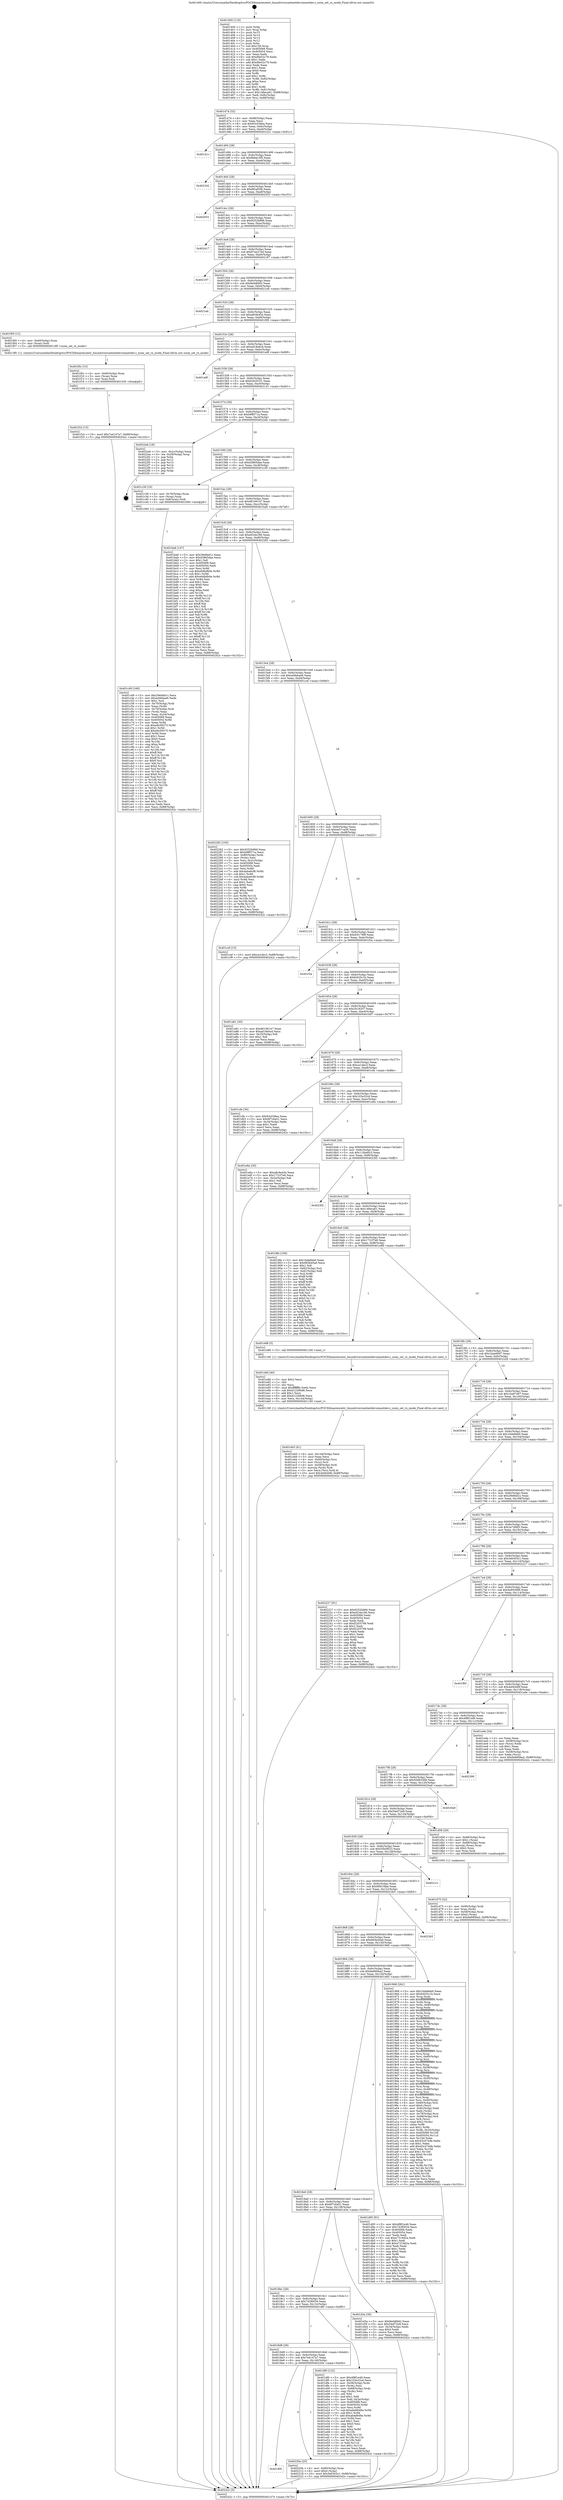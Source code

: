 digraph "0x401400" {
  label = "0x401400 (/mnt/c/Users/mathe/Desktop/tcc/POCII/binaries/extr_linuxdriversnetnetdevsimnetdev.c_nsim_set_rx_mode_Final-ollvm.out::main(0))"
  labelloc = "t"
  node[shape=record]

  Entry [label="",width=0.3,height=0.3,shape=circle,fillcolor=black,style=filled]
  "0x401474" [label="{
     0x401474 [32]\l
     | [instrs]\l
     &nbsp;&nbsp;0x401474 \<+6\>: mov -0x88(%rbp),%eax\l
     &nbsp;&nbsp;0x40147a \<+2\>: mov %eax,%ecx\l
     &nbsp;&nbsp;0x40147c \<+6\>: sub $0x83c038ea,%ecx\l
     &nbsp;&nbsp;0x401482 \<+6\>: mov %eax,-0x9c(%rbp)\l
     &nbsp;&nbsp;0x401488 \<+6\>: mov %ecx,-0xa0(%rbp)\l
     &nbsp;&nbsp;0x40148e \<+6\>: je 0000000000401d1c \<main+0x91c\>\l
  }"]
  "0x401d1c" [label="{
     0x401d1c\l
  }", style=dashed]
  "0x401494" [label="{
     0x401494 [28]\l
     | [instrs]\l
     &nbsp;&nbsp;0x401494 \<+5\>: jmp 0000000000401499 \<main+0x99\>\l
     &nbsp;&nbsp;0x401499 \<+6\>: mov -0x9c(%rbp),%eax\l
     &nbsp;&nbsp;0x40149f \<+5\>: sub $0x8bbec3f5,%eax\l
     &nbsp;&nbsp;0x4014a4 \<+6\>: mov %eax,-0xa4(%rbp)\l
     &nbsp;&nbsp;0x4014aa \<+6\>: je 0000000000402342 \<main+0xf42\>\l
  }"]
  Exit [label="",width=0.3,height=0.3,shape=circle,fillcolor=black,style=filled,peripheries=2]
  "0x402342" [label="{
     0x402342\l
  }", style=dashed]
  "0x4014b0" [label="{
     0x4014b0 [28]\l
     | [instrs]\l
     &nbsp;&nbsp;0x4014b0 \<+5\>: jmp 00000000004014b5 \<main+0xb5\>\l
     &nbsp;&nbsp;0x4014b5 \<+6\>: mov -0x9c(%rbp),%eax\l
     &nbsp;&nbsp;0x4014bb \<+5\>: sub $0x8fcaf20b,%eax\l
     &nbsp;&nbsp;0x4014c0 \<+6\>: mov %eax,-0xa8(%rbp)\l
     &nbsp;&nbsp;0x4014c6 \<+6\>: je 0000000000402053 \<main+0xc53\>\l
  }"]
  "0x4018f4" [label="{
     0x4018f4\l
  }", style=dashed]
  "0x402053" [label="{
     0x402053\l
  }", style=dashed]
  "0x4014cc" [label="{
     0x4014cc [28]\l
     | [instrs]\l
     &nbsp;&nbsp;0x4014cc \<+5\>: jmp 00000000004014d1 \<main+0xd1\>\l
     &nbsp;&nbsp;0x4014d1 \<+6\>: mov -0x9c(%rbp),%eax\l
     &nbsp;&nbsp;0x4014d7 \<+5\>: sub $0x9252b866,%eax\l
     &nbsp;&nbsp;0x4014dc \<+6\>: mov %eax,-0xac(%rbp)\l
     &nbsp;&nbsp;0x4014e2 \<+6\>: je 0000000000402417 \<main+0x1017\>\l
  }"]
  "0x40220e" [label="{
     0x40220e [25]\l
     | [instrs]\l
     &nbsp;&nbsp;0x40220e \<+4\>: mov -0x80(%rbp),%rax\l
     &nbsp;&nbsp;0x402212 \<+6\>: movl $0x0,(%rax)\l
     &nbsp;&nbsp;0x402218 \<+10\>: movl $0x3e6303c1,-0x88(%rbp)\l
     &nbsp;&nbsp;0x402222 \<+5\>: jmp 000000000040242c \<main+0x102c\>\l
  }"]
  "0x402417" [label="{
     0x402417\l
  }", style=dashed]
  "0x4014e8" [label="{
     0x4014e8 [28]\l
     | [instrs]\l
     &nbsp;&nbsp;0x4014e8 \<+5\>: jmp 00000000004014ed \<main+0xed\>\l
     &nbsp;&nbsp;0x4014ed \<+6\>: mov -0x9c(%rbp),%eax\l
     &nbsp;&nbsp;0x4014f3 \<+5\>: sub $0x97ae27ed,%eax\l
     &nbsp;&nbsp;0x4014f8 \<+6\>: mov %eax,-0xb0(%rbp)\l
     &nbsp;&nbsp;0x4014fe \<+6\>: je 0000000000402197 \<main+0xd97\>\l
  }"]
  "0x401f1b" [label="{
     0x401f1b [15]\l
     | [instrs]\l
     &nbsp;&nbsp;0x401f1b \<+10\>: movl $0x7e4147a7,-0x88(%rbp)\l
     &nbsp;&nbsp;0x401f25 \<+5\>: jmp 000000000040242c \<main+0x102c\>\l
  }"]
  "0x402197" [label="{
     0x402197\l
  }", style=dashed]
  "0x401504" [label="{
     0x401504 [28]\l
     | [instrs]\l
     &nbsp;&nbsp;0x401504 \<+5\>: jmp 0000000000401509 \<main+0x109\>\l
     &nbsp;&nbsp;0x401509 \<+6\>: mov -0x9c(%rbp),%eax\l
     &nbsp;&nbsp;0x40150f \<+5\>: sub $0x9eddfdd2,%eax\l
     &nbsp;&nbsp;0x401514 \<+6\>: mov %eax,-0xb4(%rbp)\l
     &nbsp;&nbsp;0x40151a \<+6\>: je 00000000004021eb \<main+0xdeb\>\l
  }"]
  "0x401f0c" [label="{
     0x401f0c [15]\l
     | [instrs]\l
     &nbsp;&nbsp;0x401f0c \<+4\>: mov -0x60(%rbp),%rax\l
     &nbsp;&nbsp;0x401f10 \<+3\>: mov (%rax),%rax\l
     &nbsp;&nbsp;0x401f13 \<+3\>: mov %rax,%rdi\l
     &nbsp;&nbsp;0x401f16 \<+5\>: call 0000000000401030 \<free@plt\>\l
     | [calls]\l
     &nbsp;&nbsp;0x401030 \{1\} (unknown)\l
  }"]
  "0x4021eb" [label="{
     0x4021eb\l
  }", style=dashed]
  "0x401520" [label="{
     0x401520 [28]\l
     | [instrs]\l
     &nbsp;&nbsp;0x401520 \<+5\>: jmp 0000000000401525 \<main+0x125\>\l
     &nbsp;&nbsp;0x401525 \<+6\>: mov -0x9c(%rbp),%eax\l
     &nbsp;&nbsp;0x40152b \<+5\>: sub $0xa8c9e45e,%eax\l
     &nbsp;&nbsp;0x401530 \<+6\>: mov %eax,-0xb8(%rbp)\l
     &nbsp;&nbsp;0x401536 \<+6\>: je 0000000000401f00 \<main+0xb00\>\l
  }"]
  "0x401eb5" [label="{
     0x401eb5 [41]\l
     | [instrs]\l
     &nbsp;&nbsp;0x401eb5 \<+6\>: mov -0x144(%rbp),%ecx\l
     &nbsp;&nbsp;0x401ebb \<+3\>: imul %eax,%ecx\l
     &nbsp;&nbsp;0x401ebe \<+4\>: mov -0x60(%rbp),%rsi\l
     &nbsp;&nbsp;0x401ec2 \<+3\>: mov (%rsi),%rsi\l
     &nbsp;&nbsp;0x401ec5 \<+4\>: mov -0x58(%rbp),%rdi\l
     &nbsp;&nbsp;0x401ec9 \<+3\>: movslq (%rdi),%rdi\l
     &nbsp;&nbsp;0x401ecc \<+3\>: mov %ecx,(%rsi,%rdi,4)\l
     &nbsp;&nbsp;0x401ecf \<+10\>: movl $0x4ef4446f,-0x88(%rbp)\l
     &nbsp;&nbsp;0x401ed9 \<+5\>: jmp 000000000040242c \<main+0x102c\>\l
  }"]
  "0x401f00" [label="{
     0x401f00 [12]\l
     | [instrs]\l
     &nbsp;&nbsp;0x401f00 \<+4\>: mov -0x60(%rbp),%rax\l
     &nbsp;&nbsp;0x401f04 \<+3\>: mov (%rax),%rdi\l
     &nbsp;&nbsp;0x401f07 \<+5\>: call 00000000004013f0 \<nsim_set_rx_mode\>\l
     | [calls]\l
     &nbsp;&nbsp;0x4013f0 \{1\} (/mnt/c/Users/mathe/Desktop/tcc/POCII/binaries/extr_linuxdriversnetnetdevsimnetdev.c_nsim_set_rx_mode_Final-ollvm.out::nsim_set_rx_mode)\l
  }"]
  "0x40153c" [label="{
     0x40153c [28]\l
     | [instrs]\l
     &nbsp;&nbsp;0x40153c \<+5\>: jmp 0000000000401541 \<main+0x141\>\l
     &nbsp;&nbsp;0x401541 \<+6\>: mov -0x9c(%rbp),%eax\l
     &nbsp;&nbsp;0x401547 \<+5\>: sub $0xad18ebcd,%eax\l
     &nbsp;&nbsp;0x40154c \<+6\>: mov %eax,-0xbc(%rbp)\l
     &nbsp;&nbsp;0x401552 \<+6\>: je 0000000000401a9f \<main+0x69f\>\l
  }"]
  "0x401e8d" [label="{
     0x401e8d [40]\l
     | [instrs]\l
     &nbsp;&nbsp;0x401e8d \<+5\>: mov $0x2,%ecx\l
     &nbsp;&nbsp;0x401e92 \<+1\>: cltd\l
     &nbsp;&nbsp;0x401e93 \<+2\>: idiv %ecx\l
     &nbsp;&nbsp;0x401e95 \<+6\>: imul $0xfffffffe,%edx,%ecx\l
     &nbsp;&nbsp;0x401e9b \<+6\>: sub $0xd12266d6,%ecx\l
     &nbsp;&nbsp;0x401ea1 \<+3\>: add $0x1,%ecx\l
     &nbsp;&nbsp;0x401ea4 \<+6\>: add $0xd12266d6,%ecx\l
     &nbsp;&nbsp;0x401eaa \<+6\>: mov %ecx,-0x144(%rbp)\l
     &nbsp;&nbsp;0x401eb0 \<+5\>: call 0000000000401160 \<next_i\>\l
     | [calls]\l
     &nbsp;&nbsp;0x401160 \{1\} (/mnt/c/Users/mathe/Desktop/tcc/POCII/binaries/extr_linuxdriversnetnetdevsimnetdev.c_nsim_set_rx_mode_Final-ollvm.out::next_i)\l
  }"]
  "0x401a9f" [label="{
     0x401a9f\l
  }", style=dashed]
  "0x401558" [label="{
     0x401558 [28]\l
     | [instrs]\l
     &nbsp;&nbsp;0x401558 \<+5\>: jmp 000000000040155d \<main+0x15d\>\l
     &nbsp;&nbsp;0x40155d \<+6\>: mov -0x9c(%rbp),%eax\l
     &nbsp;&nbsp;0x401563 \<+5\>: sub $0xb2b2f101,%eax\l
     &nbsp;&nbsp;0x401568 \<+6\>: mov %eax,-0xc0(%rbp)\l
     &nbsp;&nbsp;0x40156e \<+6\>: je 0000000000402141 \<main+0xd41\>\l
  }"]
  "0x4018d8" [label="{
     0x4018d8 [28]\l
     | [instrs]\l
     &nbsp;&nbsp;0x4018d8 \<+5\>: jmp 00000000004018dd \<main+0x4dd\>\l
     &nbsp;&nbsp;0x4018dd \<+6\>: mov -0x9c(%rbp),%eax\l
     &nbsp;&nbsp;0x4018e3 \<+5\>: sub $0x7e4147a7,%eax\l
     &nbsp;&nbsp;0x4018e8 \<+6\>: mov %eax,-0x140(%rbp)\l
     &nbsp;&nbsp;0x4018ee \<+6\>: je 000000000040220e \<main+0xe0e\>\l
  }"]
  "0x402141" [label="{
     0x402141\l
  }", style=dashed]
  "0x401574" [label="{
     0x401574 [28]\l
     | [instrs]\l
     &nbsp;&nbsp;0x401574 \<+5\>: jmp 0000000000401579 \<main+0x179\>\l
     &nbsp;&nbsp;0x401579 \<+6\>: mov -0x9c(%rbp),%eax\l
     &nbsp;&nbsp;0x40157f \<+5\>: sub $0xb9ff371a,%eax\l
     &nbsp;&nbsp;0x401584 \<+6\>: mov %eax,-0xc4(%rbp)\l
     &nbsp;&nbsp;0x40158a \<+6\>: je 00000000004022eb \<main+0xeeb\>\l
  }"]
  "0x401df0" [label="{
     0x401df0 [122]\l
     | [instrs]\l
     &nbsp;&nbsp;0x401df0 \<+5\>: mov $0x4f8f1e46,%eax\l
     &nbsp;&nbsp;0x401df5 \<+5\>: mov $0x103e32cd,%ecx\l
     &nbsp;&nbsp;0x401dfa \<+4\>: mov -0x58(%rbp),%rdx\l
     &nbsp;&nbsp;0x401dfe \<+2\>: mov (%rdx),%esi\l
     &nbsp;&nbsp;0x401e00 \<+4\>: mov -0x68(%rbp),%rdx\l
     &nbsp;&nbsp;0x401e04 \<+2\>: cmp (%rdx),%esi\l
     &nbsp;&nbsp;0x401e06 \<+4\>: setl %dil\l
     &nbsp;&nbsp;0x401e0a \<+4\>: and $0x1,%dil\l
     &nbsp;&nbsp;0x401e0e \<+4\>: mov %dil,-0x2e(%rbp)\l
     &nbsp;&nbsp;0x401e12 \<+7\>: mov 0x405068,%esi\l
     &nbsp;&nbsp;0x401e19 \<+8\>: mov 0x405054,%r8d\l
     &nbsp;&nbsp;0x401e21 \<+3\>: mov %esi,%r9d\l
     &nbsp;&nbsp;0x401e24 \<+7\>: sub $0xabdd648e,%r9d\l
     &nbsp;&nbsp;0x401e2b \<+4\>: sub $0x1,%r9d\l
     &nbsp;&nbsp;0x401e2f \<+7\>: add $0xabdd648e,%r9d\l
     &nbsp;&nbsp;0x401e36 \<+4\>: imul %r9d,%esi\l
     &nbsp;&nbsp;0x401e3a \<+3\>: and $0x1,%esi\l
     &nbsp;&nbsp;0x401e3d \<+3\>: cmp $0x0,%esi\l
     &nbsp;&nbsp;0x401e40 \<+4\>: sete %dil\l
     &nbsp;&nbsp;0x401e44 \<+4\>: cmp $0xa,%r8d\l
     &nbsp;&nbsp;0x401e48 \<+4\>: setl %r10b\l
     &nbsp;&nbsp;0x401e4c \<+3\>: mov %dil,%r11b\l
     &nbsp;&nbsp;0x401e4f \<+3\>: and %r10b,%r11b\l
     &nbsp;&nbsp;0x401e52 \<+3\>: xor %r10b,%dil\l
     &nbsp;&nbsp;0x401e55 \<+3\>: or %dil,%r11b\l
     &nbsp;&nbsp;0x401e58 \<+4\>: test $0x1,%r11b\l
     &nbsp;&nbsp;0x401e5c \<+3\>: cmovne %ecx,%eax\l
     &nbsp;&nbsp;0x401e5f \<+6\>: mov %eax,-0x88(%rbp)\l
     &nbsp;&nbsp;0x401e65 \<+5\>: jmp 000000000040242c \<main+0x102c\>\l
  }"]
  "0x4022eb" [label="{
     0x4022eb [18]\l
     | [instrs]\l
     &nbsp;&nbsp;0x4022eb \<+3\>: mov -0x2c(%rbp),%eax\l
     &nbsp;&nbsp;0x4022ee \<+4\>: lea -0x28(%rbp),%rsp\l
     &nbsp;&nbsp;0x4022f2 \<+1\>: pop %rbx\l
     &nbsp;&nbsp;0x4022f3 \<+2\>: pop %r12\l
     &nbsp;&nbsp;0x4022f5 \<+2\>: pop %r13\l
     &nbsp;&nbsp;0x4022f7 \<+2\>: pop %r14\l
     &nbsp;&nbsp;0x4022f9 \<+2\>: pop %r15\l
     &nbsp;&nbsp;0x4022fb \<+1\>: pop %rbp\l
     &nbsp;&nbsp;0x4022fc \<+1\>: ret\l
  }"]
  "0x401590" [label="{
     0x401590 [28]\l
     | [instrs]\l
     &nbsp;&nbsp;0x401590 \<+5\>: jmp 0000000000401595 \<main+0x195\>\l
     &nbsp;&nbsp;0x401595 \<+6\>: mov -0x9c(%rbp),%eax\l
     &nbsp;&nbsp;0x40159b \<+5\>: sub $0xd3865dae,%eax\l
     &nbsp;&nbsp;0x4015a0 \<+6\>: mov %eax,-0xc8(%rbp)\l
     &nbsp;&nbsp;0x4015a6 \<+6\>: je 0000000000401c39 \<main+0x839\>\l
  }"]
  "0x401d75" [label="{
     0x401d75 [32]\l
     | [instrs]\l
     &nbsp;&nbsp;0x401d75 \<+4\>: mov -0x60(%rbp),%rdi\l
     &nbsp;&nbsp;0x401d79 \<+3\>: mov %rax,(%rdi)\l
     &nbsp;&nbsp;0x401d7c \<+4\>: mov -0x58(%rbp),%rax\l
     &nbsp;&nbsp;0x401d80 \<+6\>: movl $0x0,(%rax)\l
     &nbsp;&nbsp;0x401d86 \<+10\>: movl $0x6e690ba2,-0x88(%rbp)\l
     &nbsp;&nbsp;0x401d90 \<+5\>: jmp 000000000040242c \<main+0x102c\>\l
  }"]
  "0x401c39" [label="{
     0x401c39 [16]\l
     | [instrs]\l
     &nbsp;&nbsp;0x401c39 \<+4\>: mov -0x78(%rbp),%rax\l
     &nbsp;&nbsp;0x401c3d \<+3\>: mov (%rax),%rax\l
     &nbsp;&nbsp;0x401c40 \<+4\>: mov 0x8(%rax),%rdi\l
     &nbsp;&nbsp;0x401c44 \<+5\>: call 0000000000401060 \<atoi@plt\>\l
     | [calls]\l
     &nbsp;&nbsp;0x401060 \{1\} (unknown)\l
  }"]
  "0x4015ac" [label="{
     0x4015ac [28]\l
     | [instrs]\l
     &nbsp;&nbsp;0x4015ac \<+5\>: jmp 00000000004015b1 \<main+0x1b1\>\l
     &nbsp;&nbsp;0x4015b1 \<+6\>: mov -0x9c(%rbp),%eax\l
     &nbsp;&nbsp;0x4015b7 \<+5\>: sub $0xd6106147,%eax\l
     &nbsp;&nbsp;0x4015bc \<+6\>: mov %eax,-0xcc(%rbp)\l
     &nbsp;&nbsp;0x4015c2 \<+6\>: je 0000000000401ba6 \<main+0x7a6\>\l
  }"]
  "0x4018bc" [label="{
     0x4018bc [28]\l
     | [instrs]\l
     &nbsp;&nbsp;0x4018bc \<+5\>: jmp 00000000004018c1 \<main+0x4c1\>\l
     &nbsp;&nbsp;0x4018c1 \<+6\>: mov -0x9c(%rbp),%eax\l
     &nbsp;&nbsp;0x4018c7 \<+5\>: sub $0x742f0034,%eax\l
     &nbsp;&nbsp;0x4018cc \<+6\>: mov %eax,-0x13c(%rbp)\l
     &nbsp;&nbsp;0x4018d2 \<+6\>: je 0000000000401df0 \<main+0x9f0\>\l
  }"]
  "0x401ba6" [label="{
     0x401ba6 [147]\l
     | [instrs]\l
     &nbsp;&nbsp;0x401ba6 \<+5\>: mov $0x29e9dd1c,%eax\l
     &nbsp;&nbsp;0x401bab \<+5\>: mov $0xd3865dae,%ecx\l
     &nbsp;&nbsp;0x401bb0 \<+2\>: mov $0x1,%dl\l
     &nbsp;&nbsp;0x401bb2 \<+7\>: mov 0x405068,%esi\l
     &nbsp;&nbsp;0x401bb9 \<+7\>: mov 0x405054,%edi\l
     &nbsp;&nbsp;0x401bc0 \<+3\>: mov %esi,%r8d\l
     &nbsp;&nbsp;0x401bc3 \<+7\>: sub $0xe6dbdb0e,%r8d\l
     &nbsp;&nbsp;0x401bca \<+4\>: sub $0x1,%r8d\l
     &nbsp;&nbsp;0x401bce \<+7\>: add $0xe6dbdb0e,%r8d\l
     &nbsp;&nbsp;0x401bd5 \<+4\>: imul %r8d,%esi\l
     &nbsp;&nbsp;0x401bd9 \<+3\>: and $0x1,%esi\l
     &nbsp;&nbsp;0x401bdc \<+3\>: cmp $0x0,%esi\l
     &nbsp;&nbsp;0x401bdf \<+4\>: sete %r9b\l
     &nbsp;&nbsp;0x401be3 \<+3\>: cmp $0xa,%edi\l
     &nbsp;&nbsp;0x401be6 \<+4\>: setl %r10b\l
     &nbsp;&nbsp;0x401bea \<+3\>: mov %r9b,%r11b\l
     &nbsp;&nbsp;0x401bed \<+4\>: xor $0xff,%r11b\l
     &nbsp;&nbsp;0x401bf1 \<+3\>: mov %r10b,%bl\l
     &nbsp;&nbsp;0x401bf4 \<+3\>: xor $0xff,%bl\l
     &nbsp;&nbsp;0x401bf7 \<+3\>: xor $0x1,%dl\l
     &nbsp;&nbsp;0x401bfa \<+3\>: mov %r11b,%r14b\l
     &nbsp;&nbsp;0x401bfd \<+4\>: and $0xff,%r14b\l
     &nbsp;&nbsp;0x401c01 \<+3\>: and %dl,%r9b\l
     &nbsp;&nbsp;0x401c04 \<+3\>: mov %bl,%r15b\l
     &nbsp;&nbsp;0x401c07 \<+4\>: and $0xff,%r15b\l
     &nbsp;&nbsp;0x401c0b \<+3\>: and %dl,%r10b\l
     &nbsp;&nbsp;0x401c0e \<+3\>: or %r9b,%r14b\l
     &nbsp;&nbsp;0x401c11 \<+3\>: or %r10b,%r15b\l
     &nbsp;&nbsp;0x401c14 \<+3\>: xor %r15b,%r14b\l
     &nbsp;&nbsp;0x401c17 \<+3\>: or %bl,%r11b\l
     &nbsp;&nbsp;0x401c1a \<+4\>: xor $0xff,%r11b\l
     &nbsp;&nbsp;0x401c1e \<+3\>: or $0x1,%dl\l
     &nbsp;&nbsp;0x401c21 \<+3\>: and %dl,%r11b\l
     &nbsp;&nbsp;0x401c24 \<+3\>: or %r11b,%r14b\l
     &nbsp;&nbsp;0x401c27 \<+4\>: test $0x1,%r14b\l
     &nbsp;&nbsp;0x401c2b \<+3\>: cmovne %ecx,%eax\l
     &nbsp;&nbsp;0x401c2e \<+6\>: mov %eax,-0x88(%rbp)\l
     &nbsp;&nbsp;0x401c34 \<+5\>: jmp 000000000040242c \<main+0x102c\>\l
  }"]
  "0x4015c8" [label="{
     0x4015c8 [28]\l
     | [instrs]\l
     &nbsp;&nbsp;0x4015c8 \<+5\>: jmp 00000000004015cd \<main+0x1cd\>\l
     &nbsp;&nbsp;0x4015cd \<+6\>: mov -0x9c(%rbp),%eax\l
     &nbsp;&nbsp;0x4015d3 \<+5\>: sub $0xe024e166,%eax\l
     &nbsp;&nbsp;0x4015d8 \<+6\>: mov %eax,-0xd0(%rbp)\l
     &nbsp;&nbsp;0x4015de \<+6\>: je 0000000000402282 \<main+0xe82\>\l
  }"]
  "0x401d3a" [label="{
     0x401d3a [30]\l
     | [instrs]\l
     &nbsp;&nbsp;0x401d3a \<+5\>: mov $0x9eddfdd2,%eax\l
     &nbsp;&nbsp;0x401d3f \<+5\>: mov $0x54ef72e9,%ecx\l
     &nbsp;&nbsp;0x401d44 \<+3\>: mov -0x34(%rbp),%edx\l
     &nbsp;&nbsp;0x401d47 \<+3\>: cmp $0x0,%edx\l
     &nbsp;&nbsp;0x401d4a \<+3\>: cmove %ecx,%eax\l
     &nbsp;&nbsp;0x401d4d \<+6\>: mov %eax,-0x88(%rbp)\l
     &nbsp;&nbsp;0x401d53 \<+5\>: jmp 000000000040242c \<main+0x102c\>\l
  }"]
  "0x402282" [label="{
     0x402282 [105]\l
     | [instrs]\l
     &nbsp;&nbsp;0x402282 \<+5\>: mov $0x9252b866,%eax\l
     &nbsp;&nbsp;0x402287 \<+5\>: mov $0xb9ff371a,%ecx\l
     &nbsp;&nbsp;0x40228c \<+4\>: mov -0x80(%rbp),%rdx\l
     &nbsp;&nbsp;0x402290 \<+2\>: mov (%rdx),%esi\l
     &nbsp;&nbsp;0x402292 \<+3\>: mov %esi,-0x2c(%rbp)\l
     &nbsp;&nbsp;0x402295 \<+7\>: mov 0x405068,%esi\l
     &nbsp;&nbsp;0x40229c \<+7\>: mov 0x405054,%edi\l
     &nbsp;&nbsp;0x4022a3 \<+3\>: mov %esi,%r8d\l
     &nbsp;&nbsp;0x4022a6 \<+7\>: add $0x4aba6cf6,%r8d\l
     &nbsp;&nbsp;0x4022ad \<+4\>: sub $0x1,%r8d\l
     &nbsp;&nbsp;0x4022b1 \<+7\>: sub $0x4aba6cf6,%r8d\l
     &nbsp;&nbsp;0x4022b8 \<+4\>: imul %r8d,%esi\l
     &nbsp;&nbsp;0x4022bc \<+3\>: and $0x1,%esi\l
     &nbsp;&nbsp;0x4022bf \<+3\>: cmp $0x0,%esi\l
     &nbsp;&nbsp;0x4022c2 \<+4\>: sete %r9b\l
     &nbsp;&nbsp;0x4022c6 \<+3\>: cmp $0xa,%edi\l
     &nbsp;&nbsp;0x4022c9 \<+4\>: setl %r10b\l
     &nbsp;&nbsp;0x4022cd \<+3\>: mov %r9b,%r11b\l
     &nbsp;&nbsp;0x4022d0 \<+3\>: and %r10b,%r11b\l
     &nbsp;&nbsp;0x4022d3 \<+3\>: xor %r10b,%r9b\l
     &nbsp;&nbsp;0x4022d6 \<+3\>: or %r9b,%r11b\l
     &nbsp;&nbsp;0x4022d9 \<+4\>: test $0x1,%r11b\l
     &nbsp;&nbsp;0x4022dd \<+3\>: cmovne %ecx,%eax\l
     &nbsp;&nbsp;0x4022e0 \<+6\>: mov %eax,-0x88(%rbp)\l
     &nbsp;&nbsp;0x4022e6 \<+5\>: jmp 000000000040242c \<main+0x102c\>\l
  }"]
  "0x4015e4" [label="{
     0x4015e4 [28]\l
     | [instrs]\l
     &nbsp;&nbsp;0x4015e4 \<+5\>: jmp 00000000004015e9 \<main+0x1e9\>\l
     &nbsp;&nbsp;0x4015e9 \<+6\>: mov -0x9c(%rbp),%eax\l
     &nbsp;&nbsp;0x4015ef \<+5\>: sub $0xed4bbae6,%eax\l
     &nbsp;&nbsp;0x4015f4 \<+6\>: mov %eax,-0xd4(%rbp)\l
     &nbsp;&nbsp;0x4015fa \<+6\>: je 0000000000401cef \<main+0x8ef\>\l
  }"]
  "0x4018a0" [label="{
     0x4018a0 [28]\l
     | [instrs]\l
     &nbsp;&nbsp;0x4018a0 \<+5\>: jmp 00000000004018a5 \<main+0x4a5\>\l
     &nbsp;&nbsp;0x4018a5 \<+6\>: mov -0x9c(%rbp),%eax\l
     &nbsp;&nbsp;0x4018ab \<+5\>: sub $0x6f7c6a51,%eax\l
     &nbsp;&nbsp;0x4018b0 \<+6\>: mov %eax,-0x138(%rbp)\l
     &nbsp;&nbsp;0x4018b6 \<+6\>: je 0000000000401d3a \<main+0x93a\>\l
  }"]
  "0x401cef" [label="{
     0x401cef [15]\l
     | [instrs]\l
     &nbsp;&nbsp;0x401cef \<+10\>: movl $0xca1dec3,-0x88(%rbp)\l
     &nbsp;&nbsp;0x401cf9 \<+5\>: jmp 000000000040242c \<main+0x102c\>\l
  }"]
  "0x401600" [label="{
     0x401600 [28]\l
     | [instrs]\l
     &nbsp;&nbsp;0x401600 \<+5\>: jmp 0000000000401605 \<main+0x205\>\l
     &nbsp;&nbsp;0x401605 \<+6\>: mov -0x9c(%rbp),%eax\l
     &nbsp;&nbsp;0x40160b \<+5\>: sub $0xee57ca36,%eax\l
     &nbsp;&nbsp;0x401610 \<+6\>: mov %eax,-0xd8(%rbp)\l
     &nbsp;&nbsp;0x401616 \<+6\>: je 0000000000402123 \<main+0xd23\>\l
  }"]
  "0x401d95" [label="{
     0x401d95 [91]\l
     | [instrs]\l
     &nbsp;&nbsp;0x401d95 \<+5\>: mov $0x4f8f1e46,%eax\l
     &nbsp;&nbsp;0x401d9a \<+5\>: mov $0x742f0034,%ecx\l
     &nbsp;&nbsp;0x401d9f \<+7\>: mov 0x405068,%edx\l
     &nbsp;&nbsp;0x401da6 \<+7\>: mov 0x405054,%esi\l
     &nbsp;&nbsp;0x401dad \<+2\>: mov %edx,%edi\l
     &nbsp;&nbsp;0x401daf \<+6\>: sub $0xe7319d2a,%edi\l
     &nbsp;&nbsp;0x401db5 \<+3\>: sub $0x1,%edi\l
     &nbsp;&nbsp;0x401db8 \<+6\>: add $0xe7319d2a,%edi\l
     &nbsp;&nbsp;0x401dbe \<+3\>: imul %edi,%edx\l
     &nbsp;&nbsp;0x401dc1 \<+3\>: and $0x1,%edx\l
     &nbsp;&nbsp;0x401dc4 \<+3\>: cmp $0x0,%edx\l
     &nbsp;&nbsp;0x401dc7 \<+4\>: sete %r8b\l
     &nbsp;&nbsp;0x401dcb \<+3\>: cmp $0xa,%esi\l
     &nbsp;&nbsp;0x401dce \<+4\>: setl %r9b\l
     &nbsp;&nbsp;0x401dd2 \<+3\>: mov %r8b,%r10b\l
     &nbsp;&nbsp;0x401dd5 \<+3\>: and %r9b,%r10b\l
     &nbsp;&nbsp;0x401dd8 \<+3\>: xor %r9b,%r8b\l
     &nbsp;&nbsp;0x401ddb \<+3\>: or %r8b,%r10b\l
     &nbsp;&nbsp;0x401dde \<+4\>: test $0x1,%r10b\l
     &nbsp;&nbsp;0x401de2 \<+3\>: cmovne %ecx,%eax\l
     &nbsp;&nbsp;0x401de5 \<+6\>: mov %eax,-0x88(%rbp)\l
     &nbsp;&nbsp;0x401deb \<+5\>: jmp 000000000040242c \<main+0x102c\>\l
  }"]
  "0x402123" [label="{
     0x402123\l
  }", style=dashed]
  "0x40161c" [label="{
     0x40161c [28]\l
     | [instrs]\l
     &nbsp;&nbsp;0x40161c \<+5\>: jmp 0000000000401621 \<main+0x221\>\l
     &nbsp;&nbsp;0x401621 \<+6\>: mov -0x9c(%rbp),%eax\l
     &nbsp;&nbsp;0x401627 \<+5\>: sub $0xfc0179f9,%eax\l
     &nbsp;&nbsp;0x40162c \<+6\>: mov %eax,-0xdc(%rbp)\l
     &nbsp;&nbsp;0x401632 \<+6\>: je 0000000000401f2a \<main+0xb2a\>\l
  }"]
  "0x401c49" [label="{
     0x401c49 [166]\l
     | [instrs]\l
     &nbsp;&nbsp;0x401c49 \<+5\>: mov $0x29e9dd1c,%ecx\l
     &nbsp;&nbsp;0x401c4e \<+5\>: mov $0xed4bbae6,%edx\l
     &nbsp;&nbsp;0x401c53 \<+3\>: mov $0x1,%sil\l
     &nbsp;&nbsp;0x401c56 \<+4\>: mov -0x70(%rbp),%rdi\l
     &nbsp;&nbsp;0x401c5a \<+2\>: mov %eax,(%rdi)\l
     &nbsp;&nbsp;0x401c5c \<+4\>: mov -0x70(%rbp),%rdi\l
     &nbsp;&nbsp;0x401c60 \<+2\>: mov (%rdi),%eax\l
     &nbsp;&nbsp;0x401c62 \<+3\>: mov %eax,-0x34(%rbp)\l
     &nbsp;&nbsp;0x401c65 \<+7\>: mov 0x405068,%eax\l
     &nbsp;&nbsp;0x401c6c \<+8\>: mov 0x405054,%r8d\l
     &nbsp;&nbsp;0x401c74 \<+3\>: mov %eax,%r9d\l
     &nbsp;&nbsp;0x401c77 \<+7\>: sub $0xe9c09375,%r9d\l
     &nbsp;&nbsp;0x401c7e \<+4\>: sub $0x1,%r9d\l
     &nbsp;&nbsp;0x401c82 \<+7\>: add $0xe9c09375,%r9d\l
     &nbsp;&nbsp;0x401c89 \<+4\>: imul %r9d,%eax\l
     &nbsp;&nbsp;0x401c8d \<+3\>: and $0x1,%eax\l
     &nbsp;&nbsp;0x401c90 \<+3\>: cmp $0x0,%eax\l
     &nbsp;&nbsp;0x401c93 \<+4\>: sete %r10b\l
     &nbsp;&nbsp;0x401c97 \<+4\>: cmp $0xa,%r8d\l
     &nbsp;&nbsp;0x401c9b \<+4\>: setl %r11b\l
     &nbsp;&nbsp;0x401c9f \<+3\>: mov %r10b,%bl\l
     &nbsp;&nbsp;0x401ca2 \<+3\>: xor $0xff,%bl\l
     &nbsp;&nbsp;0x401ca5 \<+3\>: mov %r11b,%r14b\l
     &nbsp;&nbsp;0x401ca8 \<+4\>: xor $0xff,%r14b\l
     &nbsp;&nbsp;0x401cac \<+4\>: xor $0x0,%sil\l
     &nbsp;&nbsp;0x401cb0 \<+3\>: mov %bl,%r15b\l
     &nbsp;&nbsp;0x401cb3 \<+4\>: and $0x0,%r15b\l
     &nbsp;&nbsp;0x401cb7 \<+3\>: and %sil,%r10b\l
     &nbsp;&nbsp;0x401cba \<+3\>: mov %r14b,%r12b\l
     &nbsp;&nbsp;0x401cbd \<+4\>: and $0x0,%r12b\l
     &nbsp;&nbsp;0x401cc1 \<+3\>: and %sil,%r11b\l
     &nbsp;&nbsp;0x401cc4 \<+3\>: or %r10b,%r15b\l
     &nbsp;&nbsp;0x401cc7 \<+3\>: or %r11b,%r12b\l
     &nbsp;&nbsp;0x401cca \<+3\>: xor %r12b,%r15b\l
     &nbsp;&nbsp;0x401ccd \<+3\>: or %r14b,%bl\l
     &nbsp;&nbsp;0x401cd0 \<+3\>: xor $0xff,%bl\l
     &nbsp;&nbsp;0x401cd3 \<+4\>: or $0x0,%sil\l
     &nbsp;&nbsp;0x401cd7 \<+3\>: and %sil,%bl\l
     &nbsp;&nbsp;0x401cda \<+3\>: or %bl,%r15b\l
     &nbsp;&nbsp;0x401cdd \<+4\>: test $0x1,%r15b\l
     &nbsp;&nbsp;0x401ce1 \<+3\>: cmovne %edx,%ecx\l
     &nbsp;&nbsp;0x401ce4 \<+6\>: mov %ecx,-0x88(%rbp)\l
     &nbsp;&nbsp;0x401cea \<+5\>: jmp 000000000040242c \<main+0x102c\>\l
  }"]
  "0x401f2a" [label="{
     0x401f2a\l
  }", style=dashed]
  "0x401638" [label="{
     0x401638 [28]\l
     | [instrs]\l
     &nbsp;&nbsp;0x401638 \<+5\>: jmp 000000000040163d \<main+0x23d\>\l
     &nbsp;&nbsp;0x40163d \<+6\>: mov -0x9c(%rbp),%eax\l
     &nbsp;&nbsp;0x401643 \<+5\>: sub $0xfc625c1b,%eax\l
     &nbsp;&nbsp;0x401648 \<+6\>: mov %eax,-0xe0(%rbp)\l
     &nbsp;&nbsp;0x40164e \<+6\>: je 0000000000401a81 \<main+0x681\>\l
  }"]
  "0x401884" [label="{
     0x401884 [28]\l
     | [instrs]\l
     &nbsp;&nbsp;0x401884 \<+5\>: jmp 0000000000401889 \<main+0x489\>\l
     &nbsp;&nbsp;0x401889 \<+6\>: mov -0x9c(%rbp),%eax\l
     &nbsp;&nbsp;0x40188f \<+5\>: sub $0x6e690ba2,%eax\l
     &nbsp;&nbsp;0x401894 \<+6\>: mov %eax,-0x134(%rbp)\l
     &nbsp;&nbsp;0x40189a \<+6\>: je 0000000000401d95 \<main+0x995\>\l
  }"]
  "0x401a81" [label="{
     0x401a81 [30]\l
     | [instrs]\l
     &nbsp;&nbsp;0x401a81 \<+5\>: mov $0xd6106147,%eax\l
     &nbsp;&nbsp;0x401a86 \<+5\>: mov $0xad18ebcd,%ecx\l
     &nbsp;&nbsp;0x401a8b \<+3\>: mov -0x35(%rbp),%dl\l
     &nbsp;&nbsp;0x401a8e \<+3\>: test $0x1,%dl\l
     &nbsp;&nbsp;0x401a91 \<+3\>: cmovne %ecx,%eax\l
     &nbsp;&nbsp;0x401a94 \<+6\>: mov %eax,-0x88(%rbp)\l
     &nbsp;&nbsp;0x401a9a \<+5\>: jmp 000000000040242c \<main+0x102c\>\l
  }"]
  "0x401654" [label="{
     0x401654 [28]\l
     | [instrs]\l
     &nbsp;&nbsp;0x401654 \<+5\>: jmp 0000000000401659 \<main+0x259\>\l
     &nbsp;&nbsp;0x401659 \<+6\>: mov -0x9c(%rbp),%eax\l
     &nbsp;&nbsp;0x40165f \<+5\>: sub $0x2b18207,%eax\l
     &nbsp;&nbsp;0x401664 \<+6\>: mov %eax,-0xe4(%rbp)\l
     &nbsp;&nbsp;0x40166a \<+6\>: je 0000000000401b97 \<main+0x797\>\l
  }"]
  "0x401968" [label="{
     0x401968 [281]\l
     | [instrs]\l
     &nbsp;&nbsp;0x401968 \<+5\>: mov $0x1bde8eb0,%eax\l
     &nbsp;&nbsp;0x40196d \<+5\>: mov $0xfc625c1b,%ecx\l
     &nbsp;&nbsp;0x401972 \<+3\>: mov %rsp,%rdx\l
     &nbsp;&nbsp;0x401975 \<+4\>: add $0xfffffffffffffff0,%rdx\l
     &nbsp;&nbsp;0x401979 \<+3\>: mov %rdx,%rsp\l
     &nbsp;&nbsp;0x40197c \<+4\>: mov %rdx,-0x80(%rbp)\l
     &nbsp;&nbsp;0x401980 \<+3\>: mov %rsp,%rdx\l
     &nbsp;&nbsp;0x401983 \<+4\>: add $0xfffffffffffffff0,%rdx\l
     &nbsp;&nbsp;0x401987 \<+3\>: mov %rdx,%rsp\l
     &nbsp;&nbsp;0x40198a \<+3\>: mov %rsp,%rsi\l
     &nbsp;&nbsp;0x40198d \<+4\>: add $0xfffffffffffffff0,%rsi\l
     &nbsp;&nbsp;0x401991 \<+3\>: mov %rsi,%rsp\l
     &nbsp;&nbsp;0x401994 \<+4\>: mov %rsi,-0x78(%rbp)\l
     &nbsp;&nbsp;0x401998 \<+3\>: mov %rsp,%rsi\l
     &nbsp;&nbsp;0x40199b \<+4\>: add $0xfffffffffffffff0,%rsi\l
     &nbsp;&nbsp;0x40199f \<+3\>: mov %rsi,%rsp\l
     &nbsp;&nbsp;0x4019a2 \<+4\>: mov %rsi,-0x70(%rbp)\l
     &nbsp;&nbsp;0x4019a6 \<+3\>: mov %rsp,%rsi\l
     &nbsp;&nbsp;0x4019a9 \<+4\>: add $0xfffffffffffffff0,%rsi\l
     &nbsp;&nbsp;0x4019ad \<+3\>: mov %rsi,%rsp\l
     &nbsp;&nbsp;0x4019b0 \<+4\>: mov %rsi,-0x68(%rbp)\l
     &nbsp;&nbsp;0x4019b4 \<+3\>: mov %rsp,%rsi\l
     &nbsp;&nbsp;0x4019b7 \<+4\>: add $0xfffffffffffffff0,%rsi\l
     &nbsp;&nbsp;0x4019bb \<+3\>: mov %rsi,%rsp\l
     &nbsp;&nbsp;0x4019be \<+4\>: mov %rsi,-0x60(%rbp)\l
     &nbsp;&nbsp;0x4019c2 \<+3\>: mov %rsp,%rsi\l
     &nbsp;&nbsp;0x4019c5 \<+4\>: add $0xfffffffffffffff0,%rsi\l
     &nbsp;&nbsp;0x4019c9 \<+3\>: mov %rsi,%rsp\l
     &nbsp;&nbsp;0x4019cc \<+4\>: mov %rsi,-0x58(%rbp)\l
     &nbsp;&nbsp;0x4019d0 \<+3\>: mov %rsp,%rsi\l
     &nbsp;&nbsp;0x4019d3 \<+4\>: add $0xfffffffffffffff0,%rsi\l
     &nbsp;&nbsp;0x4019d7 \<+3\>: mov %rsi,%rsp\l
     &nbsp;&nbsp;0x4019da \<+4\>: mov %rsi,-0x50(%rbp)\l
     &nbsp;&nbsp;0x4019de \<+3\>: mov %rsp,%rsi\l
     &nbsp;&nbsp;0x4019e1 \<+4\>: add $0xfffffffffffffff0,%rsi\l
     &nbsp;&nbsp;0x4019e5 \<+3\>: mov %rsi,%rsp\l
     &nbsp;&nbsp;0x4019e8 \<+4\>: mov %rsi,-0x48(%rbp)\l
     &nbsp;&nbsp;0x4019ec \<+3\>: mov %rsp,%rsi\l
     &nbsp;&nbsp;0x4019ef \<+4\>: add $0xfffffffffffffff0,%rsi\l
     &nbsp;&nbsp;0x4019f3 \<+3\>: mov %rsi,%rsp\l
     &nbsp;&nbsp;0x4019f6 \<+4\>: mov %rsi,-0x40(%rbp)\l
     &nbsp;&nbsp;0x4019fa \<+4\>: mov -0x80(%rbp),%rsi\l
     &nbsp;&nbsp;0x4019fe \<+6\>: movl $0x0,(%rsi)\l
     &nbsp;&nbsp;0x401a04 \<+6\>: mov -0x8c(%rbp),%edi\l
     &nbsp;&nbsp;0x401a0a \<+2\>: mov %edi,(%rdx)\l
     &nbsp;&nbsp;0x401a0c \<+4\>: mov -0x78(%rbp),%rsi\l
     &nbsp;&nbsp;0x401a10 \<+7\>: mov -0x98(%rbp),%r8\l
     &nbsp;&nbsp;0x401a17 \<+3\>: mov %r8,(%rsi)\l
     &nbsp;&nbsp;0x401a1a \<+3\>: cmpl $0x2,(%rdx)\l
     &nbsp;&nbsp;0x401a1d \<+4\>: setne %r9b\l
     &nbsp;&nbsp;0x401a21 \<+4\>: and $0x1,%r9b\l
     &nbsp;&nbsp;0x401a25 \<+4\>: mov %r9b,-0x35(%rbp)\l
     &nbsp;&nbsp;0x401a29 \<+8\>: mov 0x405068,%r10d\l
     &nbsp;&nbsp;0x401a31 \<+8\>: mov 0x405054,%r11d\l
     &nbsp;&nbsp;0x401a39 \<+3\>: mov %r10d,%ebx\l
     &nbsp;&nbsp;0x401a3c \<+6\>: sub $0x43c474db,%ebx\l
     &nbsp;&nbsp;0x401a42 \<+3\>: sub $0x1,%ebx\l
     &nbsp;&nbsp;0x401a45 \<+6\>: add $0x43c474db,%ebx\l
     &nbsp;&nbsp;0x401a4b \<+4\>: imul %ebx,%r10d\l
     &nbsp;&nbsp;0x401a4f \<+4\>: and $0x1,%r10d\l
     &nbsp;&nbsp;0x401a53 \<+4\>: cmp $0x0,%r10d\l
     &nbsp;&nbsp;0x401a57 \<+4\>: sete %r9b\l
     &nbsp;&nbsp;0x401a5b \<+4\>: cmp $0xa,%r11d\l
     &nbsp;&nbsp;0x401a5f \<+4\>: setl %r14b\l
     &nbsp;&nbsp;0x401a63 \<+3\>: mov %r9b,%r15b\l
     &nbsp;&nbsp;0x401a66 \<+3\>: and %r14b,%r15b\l
     &nbsp;&nbsp;0x401a69 \<+3\>: xor %r14b,%r9b\l
     &nbsp;&nbsp;0x401a6c \<+3\>: or %r9b,%r15b\l
     &nbsp;&nbsp;0x401a6f \<+4\>: test $0x1,%r15b\l
     &nbsp;&nbsp;0x401a73 \<+3\>: cmovne %ecx,%eax\l
     &nbsp;&nbsp;0x401a76 \<+6\>: mov %eax,-0x88(%rbp)\l
     &nbsp;&nbsp;0x401a7c \<+5\>: jmp 000000000040242c \<main+0x102c\>\l
  }"]
  "0x401b97" [label="{
     0x401b97\l
  }", style=dashed]
  "0x401670" [label="{
     0x401670 [28]\l
     | [instrs]\l
     &nbsp;&nbsp;0x401670 \<+5\>: jmp 0000000000401675 \<main+0x275\>\l
     &nbsp;&nbsp;0x401675 \<+6\>: mov -0x9c(%rbp),%eax\l
     &nbsp;&nbsp;0x40167b \<+5\>: sub $0xca1dec3,%eax\l
     &nbsp;&nbsp;0x401680 \<+6\>: mov %eax,-0xe8(%rbp)\l
     &nbsp;&nbsp;0x401686 \<+6\>: je 0000000000401cfe \<main+0x8fe\>\l
  }"]
  "0x401868" [label="{
     0x401868 [28]\l
     | [instrs]\l
     &nbsp;&nbsp;0x401868 \<+5\>: jmp 000000000040186d \<main+0x46d\>\l
     &nbsp;&nbsp;0x40186d \<+6\>: mov -0x9c(%rbp),%eax\l
     &nbsp;&nbsp;0x401873 \<+5\>: sub $0x683b45a0,%eax\l
     &nbsp;&nbsp;0x401878 \<+6\>: mov %eax,-0x130(%rbp)\l
     &nbsp;&nbsp;0x40187e \<+6\>: je 0000000000401968 \<main+0x568\>\l
  }"]
  "0x401cfe" [label="{
     0x401cfe [30]\l
     | [instrs]\l
     &nbsp;&nbsp;0x401cfe \<+5\>: mov $0x83c038ea,%eax\l
     &nbsp;&nbsp;0x401d03 \<+5\>: mov $0x6f7c6a51,%ecx\l
     &nbsp;&nbsp;0x401d08 \<+3\>: mov -0x34(%rbp),%edx\l
     &nbsp;&nbsp;0x401d0b \<+3\>: cmp $0x1,%edx\l
     &nbsp;&nbsp;0x401d0e \<+3\>: cmovl %ecx,%eax\l
     &nbsp;&nbsp;0x401d11 \<+6\>: mov %eax,-0x88(%rbp)\l
     &nbsp;&nbsp;0x401d17 \<+5\>: jmp 000000000040242c \<main+0x102c\>\l
  }"]
  "0x40168c" [label="{
     0x40168c [28]\l
     | [instrs]\l
     &nbsp;&nbsp;0x40168c \<+5\>: jmp 0000000000401691 \<main+0x291\>\l
     &nbsp;&nbsp;0x401691 \<+6\>: mov -0x9c(%rbp),%eax\l
     &nbsp;&nbsp;0x401697 \<+5\>: sub $0x103e32cd,%eax\l
     &nbsp;&nbsp;0x40169c \<+6\>: mov %eax,-0xec(%rbp)\l
     &nbsp;&nbsp;0x4016a2 \<+6\>: je 0000000000401e6a \<main+0xa6a\>\l
  }"]
  "0x4023b5" [label="{
     0x4023b5\l
  }", style=dashed]
  "0x401e6a" [label="{
     0x401e6a [30]\l
     | [instrs]\l
     &nbsp;&nbsp;0x401e6a \<+5\>: mov $0xa8c9e45e,%eax\l
     &nbsp;&nbsp;0x401e6f \<+5\>: mov $0x1731f7e6,%ecx\l
     &nbsp;&nbsp;0x401e74 \<+3\>: mov -0x2e(%rbp),%dl\l
     &nbsp;&nbsp;0x401e77 \<+3\>: test $0x1,%dl\l
     &nbsp;&nbsp;0x401e7a \<+3\>: cmovne %ecx,%eax\l
     &nbsp;&nbsp;0x401e7d \<+6\>: mov %eax,-0x88(%rbp)\l
     &nbsp;&nbsp;0x401e83 \<+5\>: jmp 000000000040242c \<main+0x102c\>\l
  }"]
  "0x4016a8" [label="{
     0x4016a8 [28]\l
     | [instrs]\l
     &nbsp;&nbsp;0x4016a8 \<+5\>: jmp 00000000004016ad \<main+0x2ad\>\l
     &nbsp;&nbsp;0x4016ad \<+6\>: mov -0x9c(%rbp),%eax\l
     &nbsp;&nbsp;0x4016b3 \<+5\>: sub $0x110bd0c3,%eax\l
     &nbsp;&nbsp;0x4016b8 \<+6\>: mov %eax,-0xf0(%rbp)\l
     &nbsp;&nbsp;0x4016be \<+6\>: je 00000000004023f2 \<main+0xff2\>\l
  }"]
  "0x40184c" [label="{
     0x40184c [28]\l
     | [instrs]\l
     &nbsp;&nbsp;0x40184c \<+5\>: jmp 0000000000401851 \<main+0x451\>\l
     &nbsp;&nbsp;0x401851 \<+6\>: mov -0x9c(%rbp),%eax\l
     &nbsp;&nbsp;0x401857 \<+5\>: sub $0x66910fae,%eax\l
     &nbsp;&nbsp;0x40185c \<+6\>: mov %eax,-0x12c(%rbp)\l
     &nbsp;&nbsp;0x401862 \<+6\>: je 00000000004023b5 \<main+0xfb5\>\l
  }"]
  "0x4023f2" [label="{
     0x4023f2\l
  }", style=dashed]
  "0x4016c4" [label="{
     0x4016c4 [28]\l
     | [instrs]\l
     &nbsp;&nbsp;0x4016c4 \<+5\>: jmp 00000000004016c9 \<main+0x2c9\>\l
     &nbsp;&nbsp;0x4016c9 \<+6\>: mov -0x9c(%rbp),%eax\l
     &nbsp;&nbsp;0x4016cf \<+5\>: sub $0x148eca61,%eax\l
     &nbsp;&nbsp;0x4016d4 \<+6\>: mov %eax,-0xf4(%rbp)\l
     &nbsp;&nbsp;0x4016da \<+6\>: je 00000000004018fe \<main+0x4fe\>\l
  }"]
  "0x4021c1" [label="{
     0x4021c1\l
  }", style=dashed]
  "0x4018fe" [label="{
     0x4018fe [106]\l
     | [instrs]\l
     &nbsp;&nbsp;0x4018fe \<+5\>: mov $0x1bde8eb0,%eax\l
     &nbsp;&nbsp;0x401903 \<+5\>: mov $0x683b45a0,%ecx\l
     &nbsp;&nbsp;0x401908 \<+2\>: mov $0x1,%dl\l
     &nbsp;&nbsp;0x40190a \<+7\>: mov -0x82(%rbp),%sil\l
     &nbsp;&nbsp;0x401911 \<+7\>: mov -0x81(%rbp),%dil\l
     &nbsp;&nbsp;0x401918 \<+3\>: mov %sil,%r8b\l
     &nbsp;&nbsp;0x40191b \<+4\>: xor $0xff,%r8b\l
     &nbsp;&nbsp;0x40191f \<+3\>: mov %dil,%r9b\l
     &nbsp;&nbsp;0x401922 \<+4\>: xor $0xff,%r9b\l
     &nbsp;&nbsp;0x401926 \<+3\>: xor $0x0,%dl\l
     &nbsp;&nbsp;0x401929 \<+3\>: mov %r8b,%r10b\l
     &nbsp;&nbsp;0x40192c \<+4\>: and $0x0,%r10b\l
     &nbsp;&nbsp;0x401930 \<+3\>: and %dl,%sil\l
     &nbsp;&nbsp;0x401933 \<+3\>: mov %r9b,%r11b\l
     &nbsp;&nbsp;0x401936 \<+4\>: and $0x0,%r11b\l
     &nbsp;&nbsp;0x40193a \<+3\>: and %dl,%dil\l
     &nbsp;&nbsp;0x40193d \<+3\>: or %sil,%r10b\l
     &nbsp;&nbsp;0x401940 \<+3\>: or %dil,%r11b\l
     &nbsp;&nbsp;0x401943 \<+3\>: xor %r11b,%r10b\l
     &nbsp;&nbsp;0x401946 \<+3\>: or %r9b,%r8b\l
     &nbsp;&nbsp;0x401949 \<+4\>: xor $0xff,%r8b\l
     &nbsp;&nbsp;0x40194d \<+3\>: or $0x0,%dl\l
     &nbsp;&nbsp;0x401950 \<+3\>: and %dl,%r8b\l
     &nbsp;&nbsp;0x401953 \<+3\>: or %r8b,%r10b\l
     &nbsp;&nbsp;0x401956 \<+4\>: test $0x1,%r10b\l
     &nbsp;&nbsp;0x40195a \<+3\>: cmovne %ecx,%eax\l
     &nbsp;&nbsp;0x40195d \<+6\>: mov %eax,-0x88(%rbp)\l
     &nbsp;&nbsp;0x401963 \<+5\>: jmp 000000000040242c \<main+0x102c\>\l
  }"]
  "0x4016e0" [label="{
     0x4016e0 [28]\l
     | [instrs]\l
     &nbsp;&nbsp;0x4016e0 \<+5\>: jmp 00000000004016e5 \<main+0x2e5\>\l
     &nbsp;&nbsp;0x4016e5 \<+6\>: mov -0x9c(%rbp),%eax\l
     &nbsp;&nbsp;0x4016eb \<+5\>: sub $0x1731f7e6,%eax\l
     &nbsp;&nbsp;0x4016f0 \<+6\>: mov %eax,-0xf8(%rbp)\l
     &nbsp;&nbsp;0x4016f6 \<+6\>: je 0000000000401e88 \<main+0xa88\>\l
  }"]
  "0x40242c" [label="{
     0x40242c [5]\l
     | [instrs]\l
     &nbsp;&nbsp;0x40242c \<+5\>: jmp 0000000000401474 \<main+0x74\>\l
  }"]
  "0x401400" [label="{
     0x401400 [116]\l
     | [instrs]\l
     &nbsp;&nbsp;0x401400 \<+1\>: push %rbp\l
     &nbsp;&nbsp;0x401401 \<+3\>: mov %rsp,%rbp\l
     &nbsp;&nbsp;0x401404 \<+2\>: push %r15\l
     &nbsp;&nbsp;0x401406 \<+2\>: push %r14\l
     &nbsp;&nbsp;0x401408 \<+2\>: push %r13\l
     &nbsp;&nbsp;0x40140a \<+2\>: push %r12\l
     &nbsp;&nbsp;0x40140c \<+1\>: push %rbx\l
     &nbsp;&nbsp;0x40140d \<+7\>: sub $0x158,%rsp\l
     &nbsp;&nbsp;0x401414 \<+7\>: mov 0x405068,%eax\l
     &nbsp;&nbsp;0x40141b \<+7\>: mov 0x405054,%ecx\l
     &nbsp;&nbsp;0x401422 \<+2\>: mov %eax,%edx\l
     &nbsp;&nbsp;0x401424 \<+6\>: sub $0xd9e52c79,%edx\l
     &nbsp;&nbsp;0x40142a \<+3\>: sub $0x1,%edx\l
     &nbsp;&nbsp;0x40142d \<+6\>: add $0xd9e52c79,%edx\l
     &nbsp;&nbsp;0x401433 \<+3\>: imul %edx,%eax\l
     &nbsp;&nbsp;0x401436 \<+3\>: and $0x1,%eax\l
     &nbsp;&nbsp;0x401439 \<+3\>: cmp $0x0,%eax\l
     &nbsp;&nbsp;0x40143c \<+4\>: sete %r8b\l
     &nbsp;&nbsp;0x401440 \<+4\>: and $0x1,%r8b\l
     &nbsp;&nbsp;0x401444 \<+7\>: mov %r8b,-0x82(%rbp)\l
     &nbsp;&nbsp;0x40144b \<+3\>: cmp $0xa,%ecx\l
     &nbsp;&nbsp;0x40144e \<+4\>: setl %r8b\l
     &nbsp;&nbsp;0x401452 \<+4\>: and $0x1,%r8b\l
     &nbsp;&nbsp;0x401456 \<+7\>: mov %r8b,-0x81(%rbp)\l
     &nbsp;&nbsp;0x40145d \<+10\>: movl $0x148eca61,-0x88(%rbp)\l
     &nbsp;&nbsp;0x401467 \<+6\>: mov %edi,-0x8c(%rbp)\l
     &nbsp;&nbsp;0x40146d \<+7\>: mov %rsi,-0x98(%rbp)\l
  }"]
  "0x401830" [label="{
     0x401830 [28]\l
     | [instrs]\l
     &nbsp;&nbsp;0x401830 \<+5\>: jmp 0000000000401835 \<main+0x435\>\l
     &nbsp;&nbsp;0x401835 \<+6\>: mov -0x9c(%rbp),%eax\l
     &nbsp;&nbsp;0x40183b \<+5\>: sub $0x55b5f023,%eax\l
     &nbsp;&nbsp;0x401840 \<+6\>: mov %eax,-0x128(%rbp)\l
     &nbsp;&nbsp;0x401846 \<+6\>: je 00000000004021c1 \<main+0xdc1\>\l
  }"]
  "0x401e88" [label="{
     0x401e88 [5]\l
     | [instrs]\l
     &nbsp;&nbsp;0x401e88 \<+5\>: call 0000000000401160 \<next_i\>\l
     | [calls]\l
     &nbsp;&nbsp;0x401160 \{1\} (/mnt/c/Users/mathe/Desktop/tcc/POCII/binaries/extr_linuxdriversnetnetdevsimnetdev.c_nsim_set_rx_mode_Final-ollvm.out::next_i)\l
  }"]
  "0x4016fc" [label="{
     0x4016fc [28]\l
     | [instrs]\l
     &nbsp;&nbsp;0x4016fc \<+5\>: jmp 0000000000401701 \<main+0x301\>\l
     &nbsp;&nbsp;0x401701 \<+6\>: mov -0x9c(%rbp),%eax\l
     &nbsp;&nbsp;0x401707 \<+5\>: sub $0x1ba4d0d7,%eax\l
     &nbsp;&nbsp;0x40170c \<+6\>: mov %eax,-0xfc(%rbp)\l
     &nbsp;&nbsp;0x401712 \<+6\>: je 0000000000401b28 \<main+0x728\>\l
  }"]
  "0x401d58" [label="{
     0x401d58 [29]\l
     | [instrs]\l
     &nbsp;&nbsp;0x401d58 \<+4\>: mov -0x68(%rbp),%rax\l
     &nbsp;&nbsp;0x401d5c \<+6\>: movl $0x1,(%rax)\l
     &nbsp;&nbsp;0x401d62 \<+4\>: mov -0x68(%rbp),%rax\l
     &nbsp;&nbsp;0x401d66 \<+3\>: movslq (%rax),%rax\l
     &nbsp;&nbsp;0x401d69 \<+4\>: shl $0x2,%rax\l
     &nbsp;&nbsp;0x401d6d \<+3\>: mov %rax,%rdi\l
     &nbsp;&nbsp;0x401d70 \<+5\>: call 0000000000401050 \<malloc@plt\>\l
     | [calls]\l
     &nbsp;&nbsp;0x401050 \{1\} (unknown)\l
  }"]
  "0x401b28" [label="{
     0x401b28\l
  }", style=dashed]
  "0x401718" [label="{
     0x401718 [28]\l
     | [instrs]\l
     &nbsp;&nbsp;0x401718 \<+5\>: jmp 000000000040171d \<main+0x31d\>\l
     &nbsp;&nbsp;0x40171d \<+6\>: mov -0x9c(%rbp),%eax\l
     &nbsp;&nbsp;0x401723 \<+5\>: sub $0x1ba97e67,%eax\l
     &nbsp;&nbsp;0x401728 \<+6\>: mov %eax,-0x100(%rbp)\l
     &nbsp;&nbsp;0x40172e \<+6\>: je 0000000000402044 \<main+0xc44\>\l
  }"]
  "0x401814" [label="{
     0x401814 [28]\l
     | [instrs]\l
     &nbsp;&nbsp;0x401814 \<+5\>: jmp 0000000000401819 \<main+0x419\>\l
     &nbsp;&nbsp;0x401819 \<+6\>: mov -0x9c(%rbp),%eax\l
     &nbsp;&nbsp;0x40181f \<+5\>: sub $0x54ef72e9,%eax\l
     &nbsp;&nbsp;0x401824 \<+6\>: mov %eax,-0x124(%rbp)\l
     &nbsp;&nbsp;0x40182a \<+6\>: je 0000000000401d58 \<main+0x958\>\l
  }"]
  "0x402044" [label="{
     0x402044\l
  }", style=dashed]
  "0x401734" [label="{
     0x401734 [28]\l
     | [instrs]\l
     &nbsp;&nbsp;0x401734 \<+5\>: jmp 0000000000401739 \<main+0x339\>\l
     &nbsp;&nbsp;0x401739 \<+6\>: mov -0x9c(%rbp),%eax\l
     &nbsp;&nbsp;0x40173f \<+5\>: sub $0x1bde8eb0,%eax\l
     &nbsp;&nbsp;0x401744 \<+6\>: mov %eax,-0x104(%rbp)\l
     &nbsp;&nbsp;0x40174a \<+6\>: je 00000000004022fd \<main+0xefd\>\l
  }"]
  "0x4020a9" [label="{
     0x4020a9\l
  }", style=dashed]
  "0x4022fd" [label="{
     0x4022fd\l
  }", style=dashed]
  "0x401750" [label="{
     0x401750 [28]\l
     | [instrs]\l
     &nbsp;&nbsp;0x401750 \<+5\>: jmp 0000000000401755 \<main+0x355\>\l
     &nbsp;&nbsp;0x401755 \<+6\>: mov -0x9c(%rbp),%eax\l
     &nbsp;&nbsp;0x40175b \<+5\>: sub $0x29e9dd1c,%eax\l
     &nbsp;&nbsp;0x401760 \<+6\>: mov %eax,-0x108(%rbp)\l
     &nbsp;&nbsp;0x401766 \<+6\>: je 0000000000402360 \<main+0xf60\>\l
  }"]
  "0x4017f8" [label="{
     0x4017f8 [28]\l
     | [instrs]\l
     &nbsp;&nbsp;0x4017f8 \<+5\>: jmp 00000000004017fd \<main+0x3fd\>\l
     &nbsp;&nbsp;0x4017fd \<+6\>: mov -0x9c(%rbp),%eax\l
     &nbsp;&nbsp;0x401803 \<+5\>: sub $0x50d93368,%eax\l
     &nbsp;&nbsp;0x401808 \<+6\>: mov %eax,-0x120(%rbp)\l
     &nbsp;&nbsp;0x40180e \<+6\>: je 00000000004020a9 \<main+0xca9\>\l
  }"]
  "0x402360" [label="{
     0x402360\l
  }", style=dashed]
  "0x40176c" [label="{
     0x40176c [28]\l
     | [instrs]\l
     &nbsp;&nbsp;0x40176c \<+5\>: jmp 0000000000401771 \<main+0x371\>\l
     &nbsp;&nbsp;0x401771 \<+6\>: mov -0x9c(%rbp),%eax\l
     &nbsp;&nbsp;0x401777 \<+5\>: sub $0x2a74f4f3,%eax\l
     &nbsp;&nbsp;0x40177c \<+6\>: mov %eax,-0x10c(%rbp)\l
     &nbsp;&nbsp;0x401782 \<+6\>: je 00000000004021fa \<main+0xdfa\>\l
  }"]
  "0x402390" [label="{
     0x402390\l
  }", style=dashed]
  "0x4021fa" [label="{
     0x4021fa\l
  }", style=dashed]
  "0x401788" [label="{
     0x401788 [28]\l
     | [instrs]\l
     &nbsp;&nbsp;0x401788 \<+5\>: jmp 000000000040178d \<main+0x38d\>\l
     &nbsp;&nbsp;0x40178d \<+6\>: mov -0x9c(%rbp),%eax\l
     &nbsp;&nbsp;0x401793 \<+5\>: sub $0x3e6303c1,%eax\l
     &nbsp;&nbsp;0x401798 \<+6\>: mov %eax,-0x110(%rbp)\l
     &nbsp;&nbsp;0x40179e \<+6\>: je 0000000000402227 \<main+0xe27\>\l
  }"]
  "0x4017dc" [label="{
     0x4017dc [28]\l
     | [instrs]\l
     &nbsp;&nbsp;0x4017dc \<+5\>: jmp 00000000004017e1 \<main+0x3e1\>\l
     &nbsp;&nbsp;0x4017e1 \<+6\>: mov -0x9c(%rbp),%eax\l
     &nbsp;&nbsp;0x4017e7 \<+5\>: sub $0x4f8f1e46,%eax\l
     &nbsp;&nbsp;0x4017ec \<+6\>: mov %eax,-0x11c(%rbp)\l
     &nbsp;&nbsp;0x4017f2 \<+6\>: je 0000000000402390 \<main+0xf90\>\l
  }"]
  "0x402227" [label="{
     0x402227 [91]\l
     | [instrs]\l
     &nbsp;&nbsp;0x402227 \<+5\>: mov $0x9252b866,%eax\l
     &nbsp;&nbsp;0x40222c \<+5\>: mov $0xe024e166,%ecx\l
     &nbsp;&nbsp;0x402231 \<+7\>: mov 0x405068,%edx\l
     &nbsp;&nbsp;0x402238 \<+7\>: mov 0x405054,%esi\l
     &nbsp;&nbsp;0x40223f \<+2\>: mov %edx,%edi\l
     &nbsp;&nbsp;0x402241 \<+6\>: sub $0xf2203799,%edi\l
     &nbsp;&nbsp;0x402247 \<+3\>: sub $0x1,%edi\l
     &nbsp;&nbsp;0x40224a \<+6\>: add $0xf2203799,%edi\l
     &nbsp;&nbsp;0x402250 \<+3\>: imul %edi,%edx\l
     &nbsp;&nbsp;0x402253 \<+3\>: and $0x1,%edx\l
     &nbsp;&nbsp;0x402256 \<+3\>: cmp $0x0,%edx\l
     &nbsp;&nbsp;0x402259 \<+4\>: sete %r8b\l
     &nbsp;&nbsp;0x40225d \<+3\>: cmp $0xa,%esi\l
     &nbsp;&nbsp;0x402260 \<+4\>: setl %r9b\l
     &nbsp;&nbsp;0x402264 \<+3\>: mov %r8b,%r10b\l
     &nbsp;&nbsp;0x402267 \<+3\>: and %r9b,%r10b\l
     &nbsp;&nbsp;0x40226a \<+3\>: xor %r9b,%r8b\l
     &nbsp;&nbsp;0x40226d \<+3\>: or %r8b,%r10b\l
     &nbsp;&nbsp;0x402270 \<+4\>: test $0x1,%r10b\l
     &nbsp;&nbsp;0x402274 \<+3\>: cmovne %ecx,%eax\l
     &nbsp;&nbsp;0x402277 \<+6\>: mov %eax,-0x88(%rbp)\l
     &nbsp;&nbsp;0x40227d \<+5\>: jmp 000000000040242c \<main+0x102c\>\l
  }"]
  "0x4017a4" [label="{
     0x4017a4 [28]\l
     | [instrs]\l
     &nbsp;&nbsp;0x4017a4 \<+5\>: jmp 00000000004017a9 \<main+0x3a9\>\l
     &nbsp;&nbsp;0x4017a9 \<+6\>: mov -0x9c(%rbp),%eax\l
     &nbsp;&nbsp;0x4017af \<+5\>: sub $0x4a95c699,%eax\l
     &nbsp;&nbsp;0x4017b4 \<+6\>: mov %eax,-0x114(%rbp)\l
     &nbsp;&nbsp;0x4017ba \<+6\>: je 0000000000401f85 \<main+0xb85\>\l
  }"]
  "0x401ede" [label="{
     0x401ede [34]\l
     | [instrs]\l
     &nbsp;&nbsp;0x401ede \<+2\>: xor %eax,%eax\l
     &nbsp;&nbsp;0x401ee0 \<+4\>: mov -0x58(%rbp),%rcx\l
     &nbsp;&nbsp;0x401ee4 \<+2\>: mov (%rcx),%edx\l
     &nbsp;&nbsp;0x401ee6 \<+3\>: sub $0x1,%eax\l
     &nbsp;&nbsp;0x401ee9 \<+2\>: sub %eax,%edx\l
     &nbsp;&nbsp;0x401eeb \<+4\>: mov -0x58(%rbp),%rcx\l
     &nbsp;&nbsp;0x401eef \<+2\>: mov %edx,(%rcx)\l
     &nbsp;&nbsp;0x401ef1 \<+10\>: movl $0x6e690ba2,-0x88(%rbp)\l
     &nbsp;&nbsp;0x401efb \<+5\>: jmp 000000000040242c \<main+0x102c\>\l
  }"]
  "0x401f85" [label="{
     0x401f85\l
  }", style=dashed]
  "0x4017c0" [label="{
     0x4017c0 [28]\l
     | [instrs]\l
     &nbsp;&nbsp;0x4017c0 \<+5\>: jmp 00000000004017c5 \<main+0x3c5\>\l
     &nbsp;&nbsp;0x4017c5 \<+6\>: mov -0x9c(%rbp),%eax\l
     &nbsp;&nbsp;0x4017cb \<+5\>: sub $0x4ef4446f,%eax\l
     &nbsp;&nbsp;0x4017d0 \<+6\>: mov %eax,-0x118(%rbp)\l
     &nbsp;&nbsp;0x4017d6 \<+6\>: je 0000000000401ede \<main+0xade\>\l
  }"]
  Entry -> "0x401400" [label=" 1"]
  "0x401474" -> "0x401d1c" [label=" 0"]
  "0x401474" -> "0x401494" [label=" 22"]
  "0x4022eb" -> Exit [label=" 1"]
  "0x401494" -> "0x402342" [label=" 0"]
  "0x401494" -> "0x4014b0" [label=" 22"]
  "0x402282" -> "0x40242c" [label=" 1"]
  "0x4014b0" -> "0x402053" [label=" 0"]
  "0x4014b0" -> "0x4014cc" [label=" 22"]
  "0x402227" -> "0x40242c" [label=" 1"]
  "0x4014cc" -> "0x402417" [label=" 0"]
  "0x4014cc" -> "0x4014e8" [label=" 22"]
  "0x40220e" -> "0x40242c" [label=" 1"]
  "0x4014e8" -> "0x402197" [label=" 0"]
  "0x4014e8" -> "0x401504" [label=" 22"]
  "0x4018d8" -> "0x40220e" [label=" 1"]
  "0x401504" -> "0x4021eb" [label=" 0"]
  "0x401504" -> "0x401520" [label=" 22"]
  "0x4018d8" -> "0x4018f4" [label=" 0"]
  "0x401520" -> "0x401f00" [label=" 1"]
  "0x401520" -> "0x40153c" [label=" 21"]
  "0x401f1b" -> "0x40242c" [label=" 1"]
  "0x40153c" -> "0x401a9f" [label=" 0"]
  "0x40153c" -> "0x401558" [label=" 21"]
  "0x401f0c" -> "0x401f1b" [label=" 1"]
  "0x401558" -> "0x402141" [label=" 0"]
  "0x401558" -> "0x401574" [label=" 21"]
  "0x401f00" -> "0x401f0c" [label=" 1"]
  "0x401574" -> "0x4022eb" [label=" 1"]
  "0x401574" -> "0x401590" [label=" 20"]
  "0x401ede" -> "0x40242c" [label=" 1"]
  "0x401590" -> "0x401c39" [label=" 1"]
  "0x401590" -> "0x4015ac" [label=" 19"]
  "0x401e8d" -> "0x401eb5" [label=" 1"]
  "0x4015ac" -> "0x401ba6" [label=" 1"]
  "0x4015ac" -> "0x4015c8" [label=" 18"]
  "0x401e88" -> "0x401e8d" [label=" 1"]
  "0x4015c8" -> "0x402282" [label=" 1"]
  "0x4015c8" -> "0x4015e4" [label=" 17"]
  "0x401e6a" -> "0x40242c" [label=" 2"]
  "0x4015e4" -> "0x401cef" [label=" 1"]
  "0x4015e4" -> "0x401600" [label=" 16"]
  "0x4018bc" -> "0x4018d8" [label=" 1"]
  "0x401600" -> "0x402123" [label=" 0"]
  "0x401600" -> "0x40161c" [label=" 16"]
  "0x4018bc" -> "0x401df0" [label=" 2"]
  "0x40161c" -> "0x401f2a" [label=" 0"]
  "0x40161c" -> "0x401638" [label=" 16"]
  "0x401d95" -> "0x40242c" [label=" 2"]
  "0x401638" -> "0x401a81" [label=" 1"]
  "0x401638" -> "0x401654" [label=" 15"]
  "0x401d58" -> "0x401d75" [label=" 1"]
  "0x401654" -> "0x401b97" [label=" 0"]
  "0x401654" -> "0x401670" [label=" 15"]
  "0x401d3a" -> "0x40242c" [label=" 1"]
  "0x401670" -> "0x401cfe" [label=" 1"]
  "0x401670" -> "0x40168c" [label=" 14"]
  "0x4018a0" -> "0x401d3a" [label=" 1"]
  "0x40168c" -> "0x401e6a" [label=" 2"]
  "0x40168c" -> "0x4016a8" [label=" 12"]
  "0x401df0" -> "0x40242c" [label=" 2"]
  "0x4016a8" -> "0x4023f2" [label=" 0"]
  "0x4016a8" -> "0x4016c4" [label=" 12"]
  "0x401884" -> "0x401d95" [label=" 2"]
  "0x4016c4" -> "0x4018fe" [label=" 1"]
  "0x4016c4" -> "0x4016e0" [label=" 11"]
  "0x4018fe" -> "0x40242c" [label=" 1"]
  "0x401400" -> "0x401474" [label=" 1"]
  "0x40242c" -> "0x401474" [label=" 21"]
  "0x401eb5" -> "0x40242c" [label=" 1"]
  "0x4016e0" -> "0x401e88" [label=" 1"]
  "0x4016e0" -> "0x4016fc" [label=" 10"]
  "0x401cef" -> "0x40242c" [label=" 1"]
  "0x4016fc" -> "0x401b28" [label=" 0"]
  "0x4016fc" -> "0x401718" [label=" 10"]
  "0x401c49" -> "0x40242c" [label=" 1"]
  "0x401718" -> "0x402044" [label=" 0"]
  "0x401718" -> "0x401734" [label=" 10"]
  "0x401ba6" -> "0x40242c" [label=" 1"]
  "0x401734" -> "0x4022fd" [label=" 0"]
  "0x401734" -> "0x401750" [label=" 10"]
  "0x401a81" -> "0x40242c" [label=" 1"]
  "0x401750" -> "0x402360" [label=" 0"]
  "0x401750" -> "0x40176c" [label=" 10"]
  "0x401d75" -> "0x40242c" [label=" 1"]
  "0x40176c" -> "0x4021fa" [label=" 0"]
  "0x40176c" -> "0x401788" [label=" 10"]
  "0x401868" -> "0x401884" [label=" 6"]
  "0x401788" -> "0x402227" [label=" 1"]
  "0x401788" -> "0x4017a4" [label=" 9"]
  "0x4018a0" -> "0x4018bc" [label=" 3"]
  "0x4017a4" -> "0x401f85" [label=" 0"]
  "0x4017a4" -> "0x4017c0" [label=" 9"]
  "0x40184c" -> "0x401868" [label=" 7"]
  "0x4017c0" -> "0x401ede" [label=" 1"]
  "0x4017c0" -> "0x4017dc" [label=" 8"]
  "0x401868" -> "0x401968" [label=" 1"]
  "0x4017dc" -> "0x402390" [label=" 0"]
  "0x4017dc" -> "0x4017f8" [label=" 8"]
  "0x401968" -> "0x40242c" [label=" 1"]
  "0x4017f8" -> "0x4020a9" [label=" 0"]
  "0x4017f8" -> "0x401814" [label=" 8"]
  "0x401c39" -> "0x401c49" [label=" 1"]
  "0x401814" -> "0x401d58" [label=" 1"]
  "0x401814" -> "0x401830" [label=" 7"]
  "0x401cfe" -> "0x40242c" [label=" 1"]
  "0x401830" -> "0x4021c1" [label=" 0"]
  "0x401830" -> "0x40184c" [label=" 7"]
  "0x401884" -> "0x4018a0" [label=" 4"]
  "0x40184c" -> "0x4023b5" [label=" 0"]
}
